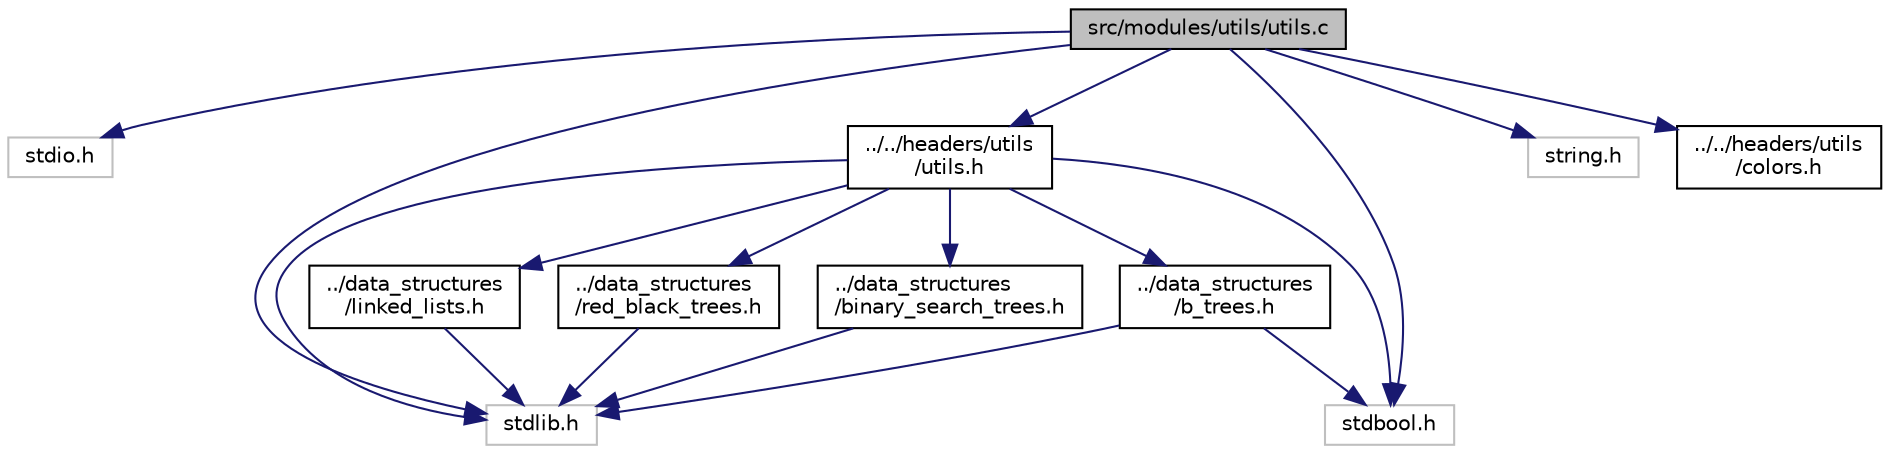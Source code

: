 digraph "src/modules/utils/utils.c"
{
 // LATEX_PDF_SIZE
  edge [fontname="Helvetica",fontsize="10",labelfontname="Helvetica",labelfontsize="10"];
  node [fontname="Helvetica",fontsize="10",shape=record];
  Node1 [label="src/modules/utils/utils.c",height=0.2,width=0.4,color="black", fillcolor="grey75", style="filled", fontcolor="black",tooltip="Utils functions."];
  Node1 -> Node2 [color="midnightblue",fontsize="10",style="solid",fontname="Helvetica"];
  Node2 [label="stdio.h",height=0.2,width=0.4,color="grey75", fillcolor="white", style="filled",tooltip=" "];
  Node1 -> Node3 [color="midnightblue",fontsize="10",style="solid",fontname="Helvetica"];
  Node3 [label="stdlib.h",height=0.2,width=0.4,color="grey75", fillcolor="white", style="filled",tooltip=" "];
  Node1 -> Node4 [color="midnightblue",fontsize="10",style="solid",fontname="Helvetica"];
  Node4 [label="string.h",height=0.2,width=0.4,color="grey75", fillcolor="white", style="filled",tooltip=" "];
  Node1 -> Node5 [color="midnightblue",fontsize="10",style="solid",fontname="Helvetica"];
  Node5 [label="stdbool.h",height=0.2,width=0.4,color="grey75", fillcolor="white", style="filled",tooltip=" "];
  Node1 -> Node6 [color="midnightblue",fontsize="10",style="solid",fontname="Helvetica"];
  Node6 [label="../../headers/utils\l/utils.h",height=0.2,width=0.4,color="black", fillcolor="white", style="filled",URL="$utils_8h.html",tooltip="Utils functions."];
  Node6 -> Node3 [color="midnightblue",fontsize="10",style="solid",fontname="Helvetica"];
  Node6 -> Node5 [color="midnightblue",fontsize="10",style="solid",fontname="Helvetica"];
  Node6 -> Node7 [color="midnightblue",fontsize="10",style="solid",fontname="Helvetica"];
  Node7 [label="../data_structures\l/linked_lists.h",height=0.2,width=0.4,color="black", fillcolor="white", style="filled",URL="$linked__lists_8h.html",tooltip="Linked Lists implementation (header)"];
  Node7 -> Node3 [color="midnightblue",fontsize="10",style="solid",fontname="Helvetica"];
  Node6 -> Node8 [color="midnightblue",fontsize="10",style="solid",fontname="Helvetica"];
  Node8 [label="../data_structures\l/red_black_trees.h",height=0.2,width=0.4,color="black", fillcolor="white", style="filled",URL="$red__black__trees_8h.html",tooltip="Red-Black Trees implementation (header)"];
  Node8 -> Node3 [color="midnightblue",fontsize="10",style="solid",fontname="Helvetica"];
  Node6 -> Node9 [color="midnightblue",fontsize="10",style="solid",fontname="Helvetica"];
  Node9 [label="../data_structures\l/binary_search_trees.h",height=0.2,width=0.4,color="black", fillcolor="white", style="filled",URL="$binary__search__trees_8h.html",tooltip="Binary Search Trees implementation (header)"];
  Node9 -> Node3 [color="midnightblue",fontsize="10",style="solid",fontname="Helvetica"];
  Node6 -> Node10 [color="midnightblue",fontsize="10",style="solid",fontname="Helvetica"];
  Node10 [label="../data_structures\l/b_trees.h",height=0.2,width=0.4,color="black", fillcolor="white", style="filled",URL="$b__trees_8h.html",tooltip="B-Trees implementation (header)"];
  Node10 -> Node3 [color="midnightblue",fontsize="10",style="solid",fontname="Helvetica"];
  Node10 -> Node5 [color="midnightblue",fontsize="10",style="solid",fontname="Helvetica"];
  Node1 -> Node11 [color="midnightblue",fontsize="10",style="solid",fontname="Helvetica"];
  Node11 [label="../../headers/utils\l/colors.h",height=0.2,width=0.4,color="black", fillcolor="white", style="filled",URL="$colors_8h.html",tooltip="Colored output functions (header)"];
}
